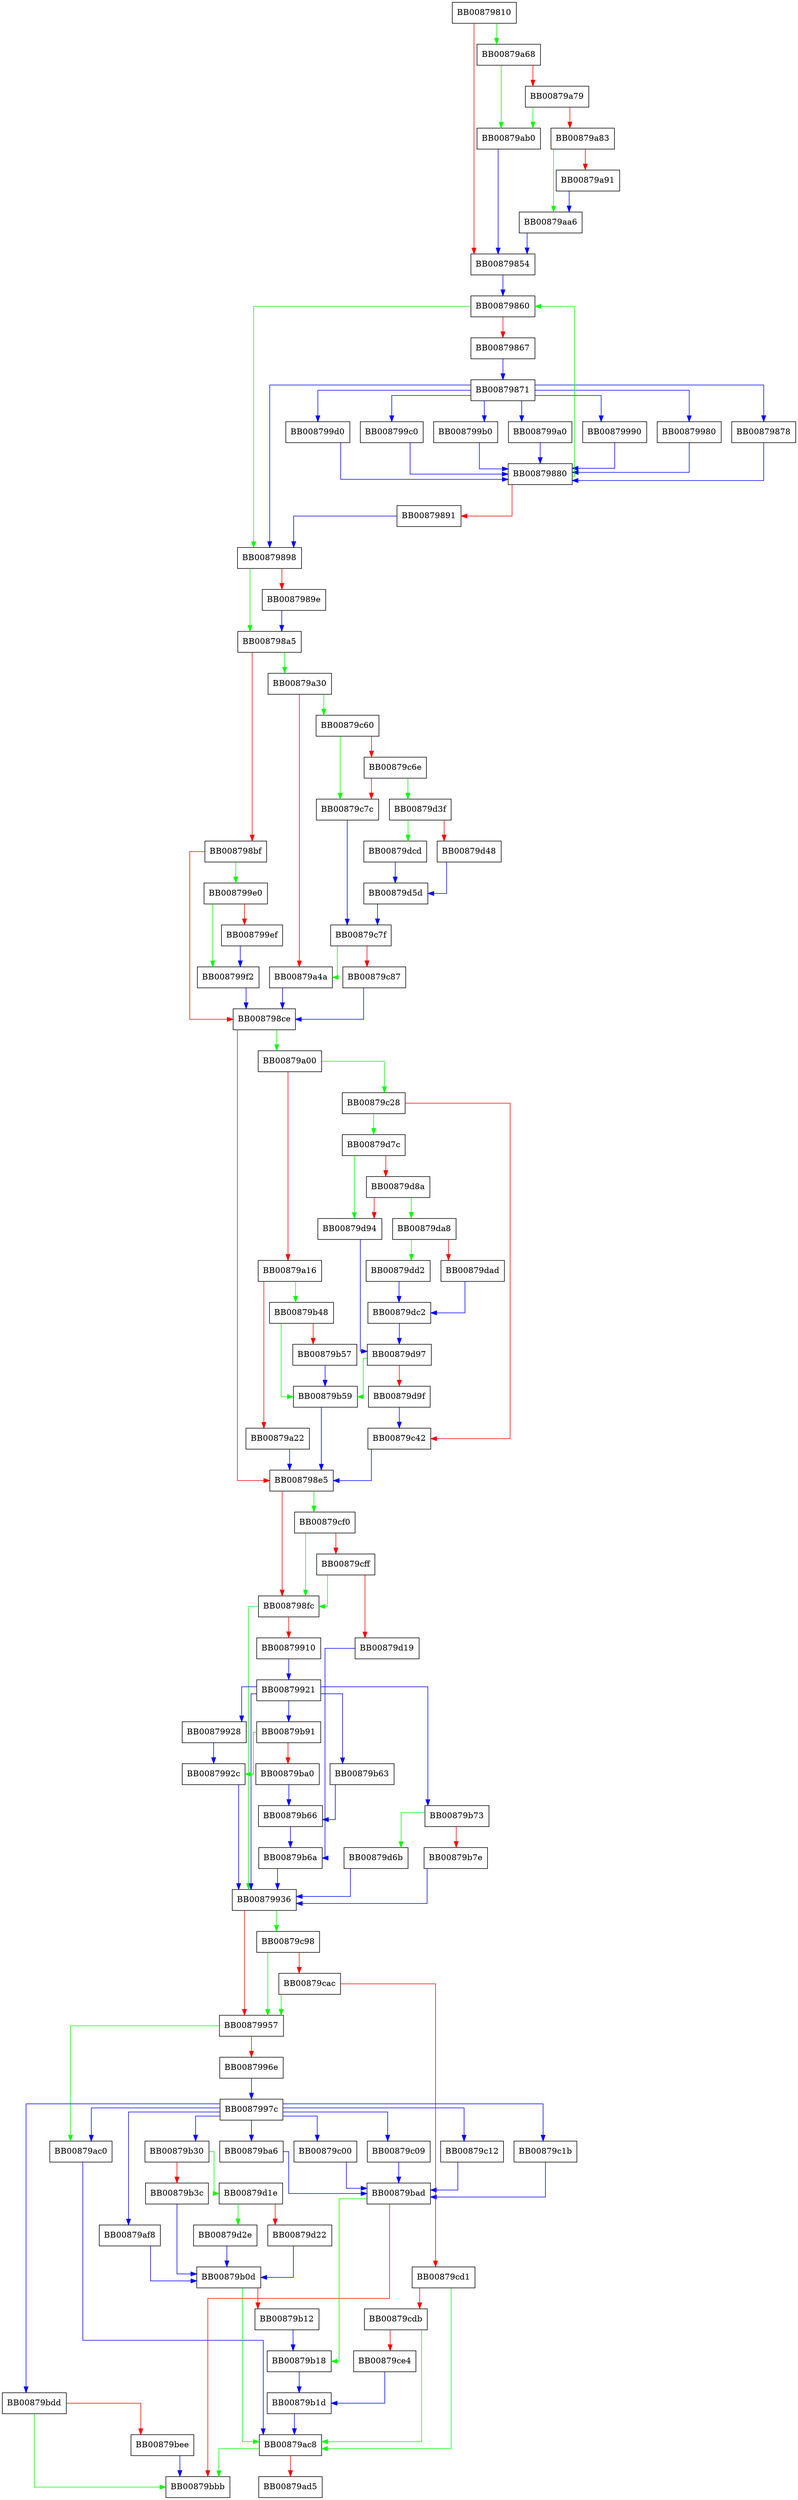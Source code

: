 digraph __parse_one_specmb {
  node [shape="box"];
  graph [splines=ortho];
  BB00879810 -> BB00879a68 [color="green"];
  BB00879810 -> BB00879854 [color="red"];
  BB00879854 -> BB00879860 [color="blue"];
  BB00879860 -> BB00879898 [color="green"];
  BB00879860 -> BB00879867 [color="red"];
  BB00879867 -> BB00879871 [color="blue"];
  BB00879871 -> BB008799d0 [color="blue"];
  BB00879871 -> BB00879898 [color="blue"];
  BB00879871 -> BB008799c0 [color="blue"];
  BB00879871 -> BB008799b0 [color="blue"];
  BB00879871 -> BB008799a0 [color="blue"];
  BB00879871 -> BB00879990 [color="blue"];
  BB00879871 -> BB00879980 [color="blue"];
  BB00879871 -> BB00879878 [color="blue"];
  BB00879878 -> BB00879880 [color="blue"];
  BB00879880 -> BB00879860 [color="green"];
  BB00879880 -> BB00879891 [color="red"];
  BB00879891 -> BB00879898 [color="blue"];
  BB00879898 -> BB008798a5 [color="green"];
  BB00879898 -> BB0087989e [color="red"];
  BB0087989e -> BB008798a5 [color="blue"];
  BB008798a5 -> BB00879a30 [color="green"];
  BB008798a5 -> BB008798bf [color="red"];
  BB008798bf -> BB008799e0 [color="green"];
  BB008798bf -> BB008798ce [color="red"];
  BB008798ce -> BB00879a00 [color="green"];
  BB008798ce -> BB008798e5 [color="red"];
  BB008798e5 -> BB00879cf0 [color="green"];
  BB008798e5 -> BB008798fc [color="red"];
  BB008798fc -> BB00879936 [color="green"];
  BB008798fc -> BB00879910 [color="red"];
  BB00879910 -> BB00879921 [color="blue"];
  BB00879921 -> BB00879b63 [color="blue"];
  BB00879921 -> BB00879936 [color="blue"];
  BB00879921 -> BB00879928 [color="blue"];
  BB00879921 -> BB00879b73 [color="blue"];
  BB00879921 -> BB00879b91 [color="blue"];
  BB00879928 -> BB0087992c [color="blue"];
  BB0087992c -> BB00879936 [color="blue"];
  BB00879936 -> BB00879c98 [color="green"];
  BB00879936 -> BB00879957 [color="red"];
  BB00879957 -> BB00879ac0 [color="green"];
  BB00879957 -> BB0087996e [color="red"];
  BB0087996e -> BB0087997c [color="blue"];
  BB0087997c -> BB00879af8 [color="blue"];
  BB0087997c -> BB00879ac0 [color="blue"];
  BB0087997c -> BB00879bdd [color="blue"];
  BB0087997c -> BB00879ba6 [color="blue"];
  BB0087997c -> BB00879b30 [color="blue"];
  BB0087997c -> BB00879c00 [color="blue"];
  BB0087997c -> BB00879c09 [color="blue"];
  BB0087997c -> BB00879c12 [color="blue"];
  BB0087997c -> BB00879c1b [color="blue"];
  BB00879980 -> BB00879880 [color="blue"];
  BB00879990 -> BB00879880 [color="blue"];
  BB008799a0 -> BB00879880 [color="blue"];
  BB008799b0 -> BB00879880 [color="blue"];
  BB008799c0 -> BB00879880 [color="blue"];
  BB008799d0 -> BB00879880 [color="blue"];
  BB008799e0 -> BB008799f2 [color="green"];
  BB008799e0 -> BB008799ef [color="red"];
  BB008799ef -> BB008799f2 [color="blue"];
  BB008799f2 -> BB008798ce [color="blue"];
  BB00879a00 -> BB00879c28 [color="green"];
  BB00879a00 -> BB00879a16 [color="red"];
  BB00879a16 -> BB00879b48 [color="green"];
  BB00879a16 -> BB00879a22 [color="red"];
  BB00879a22 -> BB008798e5 [color="blue"];
  BB00879a30 -> BB00879c60 [color="green"];
  BB00879a30 -> BB00879a4a [color="red"];
  BB00879a4a -> BB008798ce [color="blue"];
  BB00879a68 -> BB00879ab0 [color="green"];
  BB00879a68 -> BB00879a79 [color="red"];
  BB00879a79 -> BB00879ab0 [color="green"];
  BB00879a79 -> BB00879a83 [color="red"];
  BB00879a83 -> BB00879aa6 [color="green"];
  BB00879a83 -> BB00879a91 [color="red"];
  BB00879a91 -> BB00879aa6 [color="blue"];
  BB00879aa6 -> BB00879854 [color="blue"];
  BB00879ab0 -> BB00879854 [color="blue"];
  BB00879ac0 -> BB00879ac8 [color="blue"];
  BB00879ac8 -> BB00879bbb [color="green"];
  BB00879ac8 -> BB00879ad5 [color="red"];
  BB00879af8 -> BB00879b0d [color="blue"];
  BB00879b0d -> BB00879ac8 [color="green"];
  BB00879b0d -> BB00879b12 [color="red"];
  BB00879b12 -> BB00879b18 [color="blue"];
  BB00879b18 -> BB00879b1d [color="blue"];
  BB00879b1d -> BB00879ac8 [color="blue"];
  BB00879b30 -> BB00879d1e [color="green"];
  BB00879b30 -> BB00879b3c [color="red"];
  BB00879b3c -> BB00879b0d [color="blue"];
  BB00879b48 -> BB00879b59 [color="green"];
  BB00879b48 -> BB00879b57 [color="red"];
  BB00879b57 -> BB00879b59 [color="blue"];
  BB00879b59 -> BB008798e5 [color="blue"];
  BB00879b63 -> BB00879b66 [color="blue"];
  BB00879b66 -> BB00879b6a [color="blue"];
  BB00879b6a -> BB00879936 [color="blue"];
  BB00879b73 -> BB00879d6b [color="green"];
  BB00879b73 -> BB00879b7e [color="red"];
  BB00879b7e -> BB00879936 [color="blue"];
  BB00879b91 -> BB0087992c [color="green"];
  BB00879b91 -> BB00879ba0 [color="red"];
  BB00879ba0 -> BB00879b66 [color="blue"];
  BB00879ba6 -> BB00879bad [color="blue"];
  BB00879bad -> BB00879b18 [color="green"];
  BB00879bad -> BB00879bbb [color="red"];
  BB00879bdd -> BB00879bbb [color="green"];
  BB00879bdd -> BB00879bee [color="red"];
  BB00879bee -> BB00879bbb [color="blue"];
  BB00879c00 -> BB00879bad [color="blue"];
  BB00879c09 -> BB00879bad [color="blue"];
  BB00879c12 -> BB00879bad [color="blue"];
  BB00879c1b -> BB00879bad [color="blue"];
  BB00879c28 -> BB00879d7c [color="green"];
  BB00879c28 -> BB00879c42 [color="red"];
  BB00879c42 -> BB008798e5 [color="blue"];
  BB00879c60 -> BB00879c7c [color="green"];
  BB00879c60 -> BB00879c6e [color="red"];
  BB00879c6e -> BB00879d3f [color="green"];
  BB00879c6e -> BB00879c7c [color="red"];
  BB00879c7c -> BB00879c7f [color="blue"];
  BB00879c7f -> BB00879a4a [color="green"];
  BB00879c7f -> BB00879c87 [color="red"];
  BB00879c87 -> BB008798ce [color="blue"];
  BB00879c98 -> BB00879957 [color="green"];
  BB00879c98 -> BB00879cac [color="red"];
  BB00879cac -> BB00879957 [color="green"];
  BB00879cac -> BB00879cd1 [color="red"];
  BB00879cd1 -> BB00879ac8 [color="green"];
  BB00879cd1 -> BB00879cdb [color="red"];
  BB00879cdb -> BB00879ac8 [color="green"];
  BB00879cdb -> BB00879ce4 [color="red"];
  BB00879ce4 -> BB00879b1d [color="blue"];
  BB00879cf0 -> BB008798fc [color="green"];
  BB00879cf0 -> BB00879cff [color="red"];
  BB00879cff -> BB008798fc [color="green"];
  BB00879cff -> BB00879d19 [color="red"];
  BB00879d19 -> BB00879b6a [color="blue"];
  BB00879d1e -> BB00879d2e [color="green"];
  BB00879d1e -> BB00879d22 [color="red"];
  BB00879d22 -> BB00879b0d [color="blue"];
  BB00879d2e -> BB00879b0d [color="blue"];
  BB00879d3f -> BB00879dcd [color="green"];
  BB00879d3f -> BB00879d48 [color="red"];
  BB00879d48 -> BB00879d5d [color="blue"];
  BB00879d5d -> BB00879c7f [color="blue"];
  BB00879d6b -> BB00879936 [color="blue"];
  BB00879d7c -> BB00879d94 [color="green"];
  BB00879d7c -> BB00879d8a [color="red"];
  BB00879d8a -> BB00879da8 [color="green"];
  BB00879d8a -> BB00879d94 [color="red"];
  BB00879d94 -> BB00879d97 [color="blue"];
  BB00879d97 -> BB00879b59 [color="green"];
  BB00879d97 -> BB00879d9f [color="red"];
  BB00879d9f -> BB00879c42 [color="blue"];
  BB00879da8 -> BB00879dd2 [color="green"];
  BB00879da8 -> BB00879dad [color="red"];
  BB00879dad -> BB00879dc2 [color="blue"];
  BB00879dc2 -> BB00879d97 [color="blue"];
  BB00879dcd -> BB00879d5d [color="blue"];
  BB00879dd2 -> BB00879dc2 [color="blue"];
}